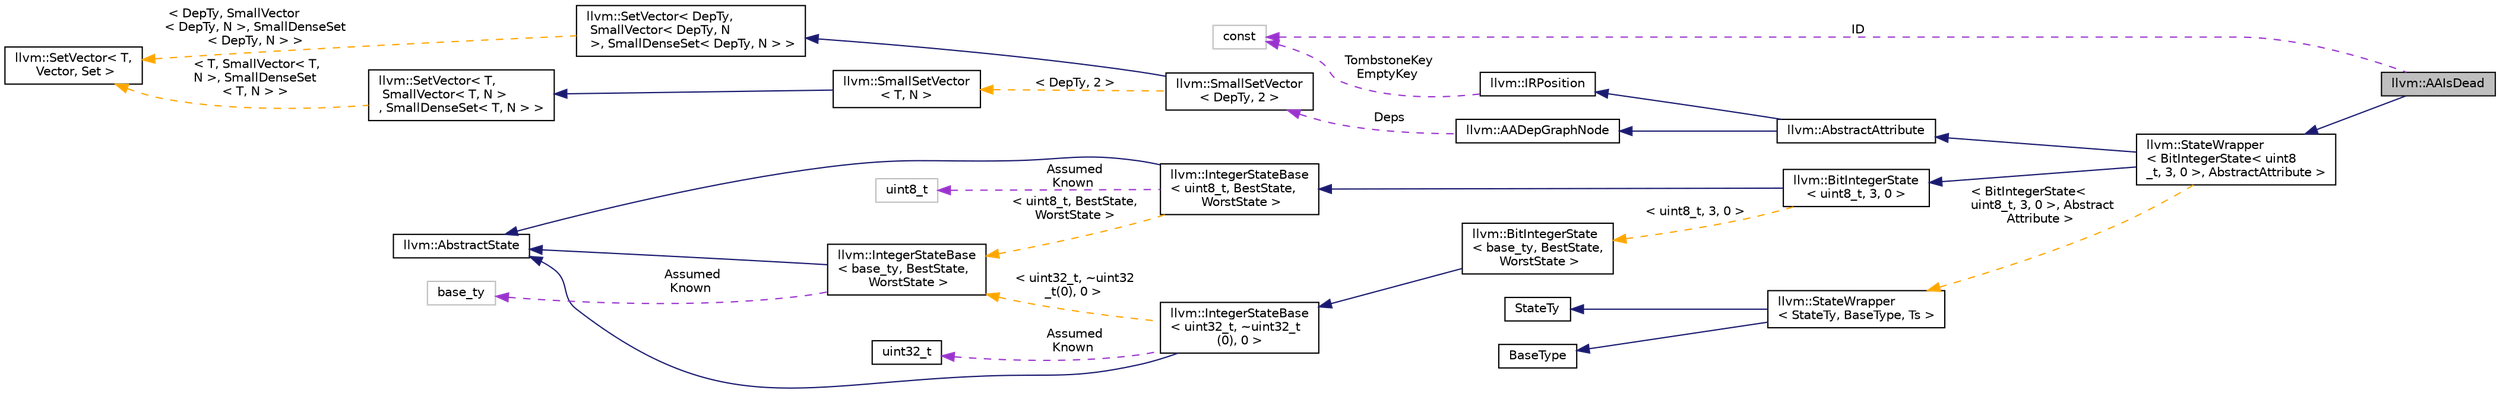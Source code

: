 digraph "llvm::AAIsDead"
{
 // LATEX_PDF_SIZE
  bgcolor="transparent";
  edge [fontname="Helvetica",fontsize="10",labelfontname="Helvetica",labelfontsize="10"];
  node [fontname="Helvetica",fontsize="10",shape=record];
  rankdir="LR";
  Node1 [label="llvm::AAIsDead",height=0.2,width=0.4,color="black", fillcolor="grey75", style="filled", fontcolor="black",tooltip="An abstract interface for liveness abstract attribute."];
  Node2 -> Node1 [dir="back",color="midnightblue",fontsize="10",style="solid",fontname="Helvetica"];
  Node2 [label="llvm::StateWrapper\l\< BitIntegerState\< uint8\l_t, 3, 0 \>, AbstractAttribute \>",height=0.2,width=0.4,color="black",URL="$structllvm_1_1StateWrapper.html",tooltip=" "];
  Node3 -> Node2 [dir="back",color="midnightblue",fontsize="10",style="solid",fontname="Helvetica"];
  Node3 [label="llvm::AbstractAttribute",height=0.2,width=0.4,color="black",URL="$structllvm_1_1AbstractAttribute.html",tooltip="Base struct for all \"concrete attribute\" deductions."];
  Node4 -> Node3 [dir="back",color="midnightblue",fontsize="10",style="solid",fontname="Helvetica"];
  Node4 [label="llvm::IRPosition",height=0.2,width=0.4,color="black",URL="$structllvm_1_1IRPosition.html",tooltip="Helper to describe and deal with positions in the LLVM-IR."];
  Node5 -> Node4 [dir="back",color="darkorchid3",fontsize="10",style="dashed",label=" TombstoneKey\nEmptyKey" ,fontname="Helvetica"];
  Node5 [label="const",height=0.2,width=0.4,color="grey75",tooltip=" "];
  Node6 -> Node3 [dir="back",color="midnightblue",fontsize="10",style="solid",fontname="Helvetica"];
  Node6 [label="llvm::AADepGraphNode",height=0.2,width=0.4,color="black",URL="$structllvm_1_1AADepGraphNode.html",tooltip="}"];
  Node7 -> Node6 [dir="back",color="darkorchid3",fontsize="10",style="dashed",label=" Deps" ,fontname="Helvetica"];
  Node7 [label="llvm::SmallSetVector\l\< DepTy, 2 \>",height=0.2,width=0.4,color="black",URL="$classllvm_1_1SmallSetVector.html",tooltip=" "];
  Node8 -> Node7 [dir="back",color="midnightblue",fontsize="10",style="solid",fontname="Helvetica"];
  Node8 [label="llvm::SetVector\< DepTy,\l SmallVector\< DepTy, N\l \>, SmallDenseSet\< DepTy, N \> \>",height=0.2,width=0.4,color="black",URL="$classllvm_1_1SetVector.html",tooltip=" "];
  Node9 -> Node8 [dir="back",color="orange",fontsize="10",style="dashed",label=" \< DepTy, SmallVector\l\< DepTy, N \>, SmallDenseSet\l\< DepTy, N \> \>" ,fontname="Helvetica"];
  Node9 [label="llvm::SetVector\< T,\l Vector, Set \>",height=0.2,width=0.4,color="black",URL="$classllvm_1_1SetVector.html",tooltip="A vector that has set insertion semantics."];
  Node10 -> Node7 [dir="back",color="orange",fontsize="10",style="dashed",label=" \< DepTy, 2 \>" ,fontname="Helvetica"];
  Node10 [label="llvm::SmallSetVector\l\< T, N \>",height=0.2,width=0.4,color="black",URL="$classllvm_1_1SmallSetVector.html",tooltip="A SetVector that performs no allocations if smaller than a certain size."];
  Node11 -> Node10 [dir="back",color="midnightblue",fontsize="10",style="solid",fontname="Helvetica"];
  Node11 [label="llvm::SetVector\< T,\l SmallVector\< T, N \>\l, SmallDenseSet\< T, N \> \>",height=0.2,width=0.4,color="black",URL="$classllvm_1_1SetVector.html",tooltip=" "];
  Node9 -> Node11 [dir="back",color="orange",fontsize="10",style="dashed",label=" \< T, SmallVector\< T,\l N \>, SmallDenseSet\l\< T, N \> \>" ,fontname="Helvetica"];
  Node12 -> Node2 [dir="back",color="midnightblue",fontsize="10",style="solid",fontname="Helvetica"];
  Node12 [label="llvm::BitIntegerState\l\< uint8_t, 3, 0 \>",height=0.2,width=0.4,color="black",URL="$structllvm_1_1BitIntegerState.html",tooltip=" "];
  Node13 -> Node12 [dir="back",color="midnightblue",fontsize="10",style="solid",fontname="Helvetica"];
  Node13 [label="llvm::IntegerStateBase\l\< uint8_t, BestState,\l WorstState \>",height=0.2,width=0.4,color="black",URL="$structllvm_1_1IntegerStateBase.html",tooltip=" "];
  Node14 -> Node13 [dir="back",color="midnightblue",fontsize="10",style="solid",fontname="Helvetica"];
  Node14 [label="llvm::AbstractState",height=0.2,width=0.4,color="black",URL="$structllvm_1_1AbstractState.html",tooltip="An interface to query the internal state of an abstract attribute."];
  Node15 -> Node13 [dir="back",color="darkorchid3",fontsize="10",style="dashed",label=" Assumed\nKnown" ,fontname="Helvetica"];
  Node15 [label="uint8_t",height=0.2,width=0.4,color="grey75",tooltip=" "];
  Node16 -> Node13 [dir="back",color="orange",fontsize="10",style="dashed",label=" \< uint8_t, BestState,\l WorstState \>" ,fontname="Helvetica"];
  Node16 [label="llvm::IntegerStateBase\l\< base_ty, BestState,\l WorstState \>",height=0.2,width=0.4,color="black",URL="$structllvm_1_1IntegerStateBase.html",tooltip="Simple state with integers encoding."];
  Node14 -> Node16 [dir="back",color="midnightblue",fontsize="10",style="solid",fontname="Helvetica"];
  Node17 -> Node16 [dir="back",color="darkorchid3",fontsize="10",style="dashed",label=" Assumed\nKnown" ,fontname="Helvetica"];
  Node17 [label="base_ty",height=0.2,width=0.4,color="grey75",tooltip=" "];
  Node18 -> Node12 [dir="back",color="orange",fontsize="10",style="dashed",label=" \< uint8_t, 3, 0 \>" ,fontname="Helvetica"];
  Node18 [label="llvm::BitIntegerState\l\< base_ty, BestState,\l WorstState \>",height=0.2,width=0.4,color="black",URL="$structllvm_1_1BitIntegerState.html",tooltip="Specialization of the integer state for a bit-wise encoding."];
  Node19 -> Node18 [dir="back",color="midnightblue",fontsize="10",style="solid",fontname="Helvetica"];
  Node19 [label="llvm::IntegerStateBase\l\< uint32_t, ~uint32_t\l(0), 0 \>",height=0.2,width=0.4,color="black",URL="$structllvm_1_1IntegerStateBase.html",tooltip=" "];
  Node14 -> Node19 [dir="back",color="midnightblue",fontsize="10",style="solid",fontname="Helvetica"];
  Node20 -> Node19 [dir="back",color="darkorchid3",fontsize="10",style="dashed",label=" Assumed\nKnown" ,fontname="Helvetica"];
  Node20 [label="uint32_t",height=0.2,width=0.4,color="black",URL="$classuint32__t.html",tooltip=" "];
  Node16 -> Node19 [dir="back",color="orange",fontsize="10",style="dashed",label=" \< uint32_t, ~uint32\l_t(0), 0 \>" ,fontname="Helvetica"];
  Node21 -> Node2 [dir="back",color="orange",fontsize="10",style="dashed",label=" \< BitIntegerState\<\l uint8_t, 3, 0 \>, Abstract\lAttribute \>" ,fontname="Helvetica"];
  Node21 [label="llvm::StateWrapper\l\< StateTy, BaseType, Ts \>",height=0.2,width=0.4,color="black",URL="$structllvm_1_1StateWrapper.html",tooltip="Helper to tie a abstract state implementation to an abstract attribute."];
  Node22 -> Node21 [dir="back",color="midnightblue",fontsize="10",style="solid",fontname="Helvetica"];
  Node22 [label="BaseType",height=0.2,width=0.4,color="black",URL="$classBaseType.html",tooltip=" "];
  Node23 -> Node21 [dir="back",color="midnightblue",fontsize="10",style="solid",fontname="Helvetica"];
  Node23 [label="StateTy",height=0.2,width=0.4,color="black",URL="$classStateTy.html",tooltip=" "];
  Node5 -> Node1 [dir="back",color="darkorchid3",fontsize="10",style="dashed",label=" ID" ,fontname="Helvetica"];
}
